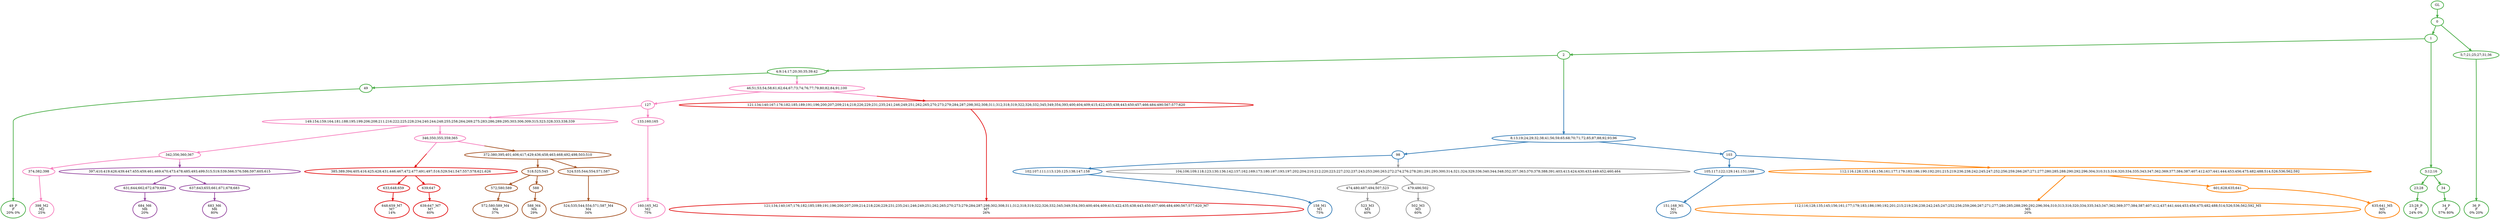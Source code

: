 digraph T {
	{
		rank=same
		50 [penwidth=3,colorscheme=set19,color=3,label="49_P\nP\n20% 0%"]
		47 [penwidth=3,colorscheme=set19,color=3,label="23;28_P\nP\n24% 0%"]
		45 [penwidth=3,colorscheme=set19,color=3,label="34_P\nP\n57% 80%"]
		43 [penwidth=3,colorscheme=set19,color=3,label="36_P\nP\n0% 20%"]
		40 [penwidth=3,colorscheme=set19,color=2,label="158_M1\nM1\n75%"]
		37 [penwidth=3,colorscheme=set19,color=2,label="151;168_M1\nM1\n25%"]
		35 [penwidth=3,colorscheme=set19,color=8,label="160;165_M2\nM2\n75%"]
		32 [penwidth=3,colorscheme=set19,color=8,label="398_M2\nM2\n25%"]
		29 [penwidth=3,colorscheme=set19,color=9,label="523_M3\nM3\n40%"]
		27 [penwidth=3,colorscheme=set19,color=9,label="502_M3\nM3\n60%"]
		24 [penwidth=3,colorscheme=set19,color=7,label="572;580;589_M4\nM4\n37%"]
		22 [penwidth=3,colorscheme=set19,color=7,label="588_M4\nM4\n29%"]
		20 [penwidth=3,colorscheme=set19,color=7,label="524;535;544;554;571;587_M4\nM4\n34%"]
		19 [penwidth=3,colorscheme=set19,color=5,label="112;116;128;135;145;156;161;177;179;183;186;190;192;201;215;219;236;238;242;245;247;252;256;259;266;267;271;277;280;285;288;290;292;296;304;310;313;316;320;334;335;343;347;362;369;377;384;387;407;412;437;441;444;453;456;475;482;488;514;526;536;562;592_M5\nM5\n20%"]
		17 [penwidth=3,colorscheme=set19,color=5,label="635;641_M5\nM5\n80%"]
		15 [penwidth=3,colorscheme=set19,color=4,label="684_M6\nM6\n20%"]
		13 [penwidth=3,colorscheme=set19,color=4,label="683_M6\nM6\n80%"]
		12 [penwidth=3,colorscheme=set19,color=1,label="121;134;140;167;176;182;185;189;191;196;200;207;209;214;218;226;229;231;235;241;246;249;251;262;265;270;273;279;284;287;298;302;308;311;312;318;319;322;326;332;345;349;354;393;400;404;409;415;422;435;438;443;450;457;466;484;490;567;577;620_M7\nM7\n26%"]
		10 [penwidth=3,colorscheme=set19,color=1,label="648;659_M7\nM7\n14%"]
		8 [penwidth=3,colorscheme=set19,color=1,label="639;647_M7\nM7\n60%"]
	}
	58 [penwidth=3,colorscheme=set19,color=3,label="GL"]
	57 [penwidth=3,colorscheme=set19,color=3,label="0"]
	56 [penwidth=3,colorscheme=set19,color=3,label="1"]
	55 [penwidth=3,colorscheme=set19,color=3,label="2"]
	54 [penwidth=3,colorscheme=set19,color=3,label="4;9;14;17;20;30;35;39;42"]
	53 [penwidth=3,colorscheme=set19,color=8,label="127"]
	52 [penwidth=3,colorscheme=set19,color=8,label="149;154;159;164;181;188;195;199;206;208;211;216;222;225;228;234;240;244;248;255;258;264;269;275;283;286;289;295;303;306;309;315;323;328;333;338;339"]
	51 [penwidth=3,colorscheme=set19,color=3,label="49"]
	49 [penwidth=3,colorscheme=set19,color=3,label="3;12;16"]
	48 [penwidth=3,colorscheme=set19,color=3,label="23;28"]
	46 [penwidth=3,colorscheme=set19,color=3,label="34"]
	44 [penwidth=3,colorscheme=set19,color=3,label="5;7;21;25;27;31;36"]
	42 [penwidth=3,colorscheme=set19,color=2,label="98"]
	41 [penwidth=3,colorscheme=set19,color=2,label="102;107;111;113;120;125;138;147;158"]
	39 [penwidth=3,colorscheme=set19,color=2,label="103"]
	38 [penwidth=3,colorscheme=set19,color=2,label="105;117;122;129;141;151;168"]
	36 [penwidth=3,colorscheme=set19,color=8,label="133;160;165"]
	34 [penwidth=3,colorscheme=set19,color=8,label="342;356;360;367"]
	33 [penwidth=3,colorscheme=set19,color=8,label="374;382;398"]
	31 [penwidth=3,colorscheme=set19,color=8,label="346;350;355;359;365"]
	30 [penwidth=3,colorscheme=set19,color=9,label="474;480;487;494;507;523"]
	28 [penwidth=3,colorscheme=set19,color=9,label="479;486;502"]
	26 [penwidth=3,colorscheme=set19,color=7,label="518;525;545"]
	25 [penwidth=3,colorscheme=set19,color=7,label="572;580;589"]
	23 [penwidth=3,colorscheme=set19,color=7,label="588"]
	21 [penwidth=3,colorscheme=set19,color=7,label="524;535;544;554;571;587"]
	18 [penwidth=3,colorscheme=set19,color=5,label="601;628;635;641"]
	16 [penwidth=3,colorscheme=set19,color=4,label="631;644;662;672;679;684"]
	14 [penwidth=3,colorscheme=set19,color=4,label="637;643;655;661;671;678;683"]
	11 [penwidth=3,colorscheme=set19,color=1,label="633;648;659"]
	9 [penwidth=3,colorscheme=set19,color=1,label="639;647"]
	7 [penwidth=3,colorscheme=set19,color=1,label="385;389;394;405;416;425;428;431;446;467;472;477;491;497;516;529;541;547;557;578;621;626"]
	6 [penwidth=3,colorscheme=set19,color=1,label="121;134;140;167;176;182;185;189;191;196;200;207;209;214;218;226;229;231;235;241;246;249;251;262;265;270;273;279;284;287;298;302;308;311;312;318;319;322;326;332;345;349;354;393;400;404;409;415;422;435;438;443;450;457;466;484;490;567;577;620"]
	5 [penwidth=3,colorscheme=set19,color=4,label="397;410;419;426;439;447;455;459;461;469;470;473;478;485;493;499;515;519;539;566;576;586;597;605;615"]
	4 [penwidth=3,colorscheme=set19,color=7,label="372;380;395;401;406;417;429;436;458;463;468;492;498;503;510"]
	3 [penwidth=3,colorscheme=set19,color=5,label="112;116;128;135;145;156;161;177;179;183;186;190;192;201;215;219;236;238;242;245;247;252;256;259;266;267;271;277;280;285;288;290;292;296;304;310;313;316;320;334;335;343;347;362;369;377;384;387;407;412;437;441;444;453;456;475;482;488;514;526;536;562;592"]
	2 [penwidth=3,colorscheme=set19,color=9,label="104;106;109;118;123;130;136;142;157;162;169;173;180;187;193;197;202;204;210;212;220;223;227;232;237;243;253;260;263;272;274;276;278;281;291;293;300;314;321;324;329;336;340;344;348;352;357;363;370;378;388;391;403;413;424;430;433;449;452;460;464"]
	1 [penwidth=3,colorscheme=set19,color=8,label="46;51;53;54;58;61;62;64;67;73;74;76;77;79;80;82;84;91;100"]
	0 [penwidth=3,colorscheme=set19,color=2,label="8;13;19;24;29;32;38;41;56;59;65;68;70;71;72;85;87;88;92;93;96"]
	58 -> 57 [penwidth=3,colorscheme=set19,color=3]
	57 -> 56 [penwidth=3,colorscheme=set19,color=3]
	57 -> 44 [penwidth=3,colorscheme=set19,color=3]
	56 -> 55 [penwidth=3,colorscheme=set19,color=3]
	56 -> 49 [penwidth=3,colorscheme=set19,color=3]
	55 -> 54 [penwidth=3,colorscheme=set19,color=3]
	55 -> 0 [penwidth=3,colorscheme=set19,color="3;0.5:2"]
	54 -> 51 [penwidth=3,colorscheme=set19,color=3]
	54 -> 1 [penwidth=3,colorscheme=set19,color="3;0.5:8"]
	53 -> 36 [penwidth=3,colorscheme=set19,color=8]
	53 -> 52 [penwidth=3,colorscheme=set19,color=8]
	52 -> 31 [penwidth=3,colorscheme=set19,color=8]
	52 -> 34 [penwidth=3,colorscheme=set19,color=8]
	51 -> 50 [penwidth=3,colorscheme=set19,color=3]
	49 -> 48 [penwidth=3,colorscheme=set19,color=3]
	49 -> 46 [penwidth=3,colorscheme=set19,color=3]
	48 -> 47 [penwidth=3,colorscheme=set19,color=3]
	46 -> 45 [penwidth=3,colorscheme=set19,color=3]
	44 -> 43 [penwidth=3,colorscheme=set19,color=3]
	42 -> 41 [penwidth=3,colorscheme=set19,color=2]
	42 -> 2 [penwidth=3,colorscheme=set19,color="2;0.5:9"]
	41 -> 40 [penwidth=3,colorscheme=set19,color=2]
	39 -> 38 [penwidth=3,colorscheme=set19,color=2]
	39 -> 3 [penwidth=3,colorscheme=set19,color="2;0.5:5"]
	38 -> 37 [penwidth=3,colorscheme=set19,color=2]
	36 -> 35 [penwidth=3,colorscheme=set19,color=8]
	34 -> 33 [penwidth=3,colorscheme=set19,color=8]
	34 -> 5 [penwidth=3,colorscheme=set19,color="8;0.5:4"]
	33 -> 32 [penwidth=3,colorscheme=set19,color=8]
	31 -> 7 [penwidth=3,colorscheme=set19,color="8;0.5:1"]
	31 -> 4 [penwidth=3,colorscheme=set19,color="8;0.5:7"]
	30 -> 29 [penwidth=3,colorscheme=set19,color=9]
	28 -> 27 [penwidth=3,colorscheme=set19,color=9]
	26 -> 25 [penwidth=3,colorscheme=set19,color=7]
	26 -> 23 [penwidth=3,colorscheme=set19,color=7]
	25 -> 24 [penwidth=3,colorscheme=set19,color=7]
	23 -> 22 [penwidth=3,colorscheme=set19,color=7]
	21 -> 20 [penwidth=3,colorscheme=set19,color=7]
	18 -> 17 [penwidth=3,colorscheme=set19,color=5]
	16 -> 15 [penwidth=3,colorscheme=set19,color=4]
	14 -> 13 [penwidth=3,colorscheme=set19,color=4]
	11 -> 10 [penwidth=3,colorscheme=set19,color=1]
	9 -> 8 [penwidth=3,colorscheme=set19,color=1]
	7 -> 11 [penwidth=3,colorscheme=set19,color=1]
	7 -> 9 [penwidth=3,colorscheme=set19,color=1]
	6 -> 12 [penwidth=3,colorscheme=set19,color=1]
	5 -> 16 [penwidth=3,colorscheme=set19,color=4]
	5 -> 14 [penwidth=3,colorscheme=set19,color=4]
	4 -> 26 [penwidth=3,colorscheme=set19,color=7]
	4 -> 21 [penwidth=3,colorscheme=set19,color=7]
	3 -> 19 [penwidth=3,colorscheme=set19,color=5]
	3 -> 18 [penwidth=3,colorscheme=set19,color=5]
	2 -> 30 [penwidth=3,colorscheme=set19,color=9]
	2 -> 28 [penwidth=3,colorscheme=set19,color=9]
	1 -> 53 [penwidth=3,colorscheme=set19,color=8]
	1 -> 6 [penwidth=3,colorscheme=set19,color="8;0.5:1"]
	0 -> 42 [penwidth=3,colorscheme=set19,color=2]
	0 -> 39 [penwidth=3,colorscheme=set19,color=2]
}
